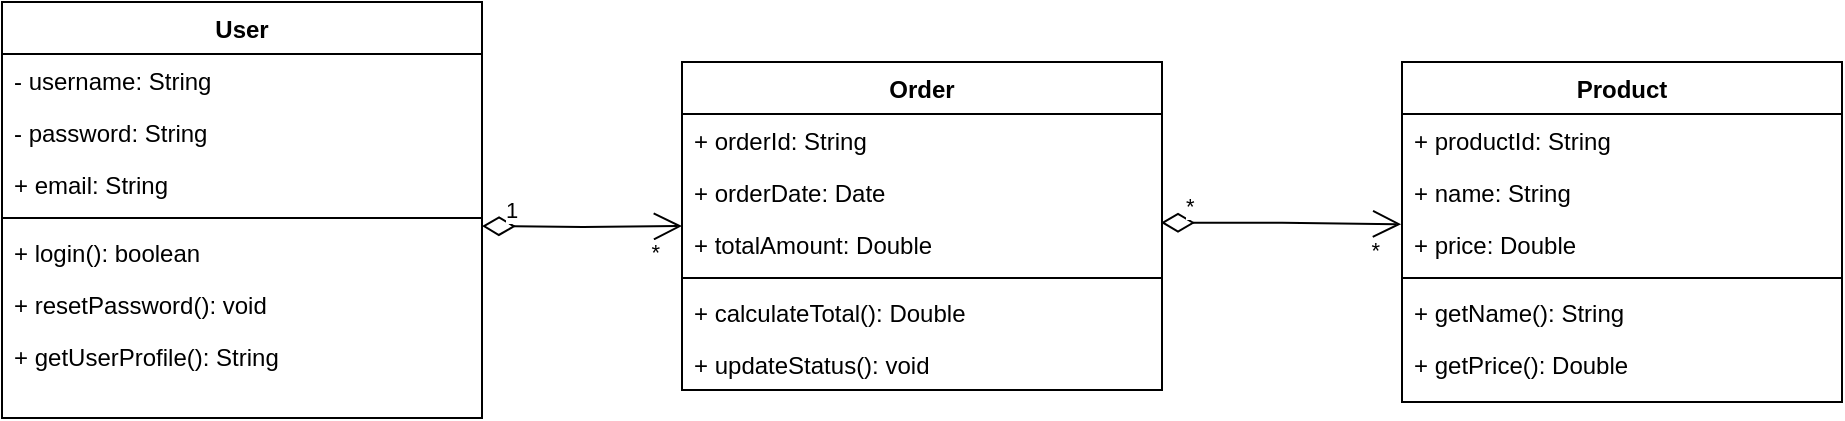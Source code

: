 <mxfile version="28.2.8">
  <diagram id="bai9" name="Bai9_Fixed">
    <mxGraphModel dx="1281" dy="561" grid="1" gridSize="10" guides="1" tooltips="1" connect="1" arrows="1" fold="1" page="1" pageScale="1" pageWidth="1169" pageHeight="827" math="0" shadow="0">
      <root>
        <mxCell id="0" />
        <mxCell id="1" parent="0" />
        <mxCell id="user" value="User" style="swimlane;fontStyle=1;align=center;verticalAlign=top;childLayout=stackLayout;horizontal=1;startSize=26;horizontalStack=0;resizeParent=1;resizeParentMax=0;resizeLast=0;collapsible=1;marginBottom=0;whiteSpace=wrap;html=1;" parent="1" vertex="1">
          <mxGeometry x="80" y="220" width="240" height="208" as="geometry" />
        </mxCell>
        <mxCell id="user_username" value="- username: String" style="text;strokeColor=none;fillColor=none;align=left;verticalAlign=top;spacingLeft=4;spacingRight=4;overflow=hidden;rotatable=0;points=[[0,0.5],[1,0.5]];portConstraint=eastwest;whiteSpace=wrap;html=1;" parent="user" vertex="1">
          <mxGeometry y="26" width="240" height="26" as="geometry" />
        </mxCell>
        <mxCell id="user_password" value="- password: String" style="text;strokeColor=none;fillColor=none;align=left;verticalAlign=top;spacingLeft=4;spacingRight=4;overflow=hidden;rotatable=0;points=[[0,0.5],[1,0.5]];portConstraint=eastwest;whiteSpace=wrap;html=1;" parent="user" vertex="1">
          <mxGeometry y="52" width="240" height="26" as="geometry" />
        </mxCell>
        <mxCell id="user_email" value="+ email: String" style="text;strokeColor=none;fillColor=none;align=left;verticalAlign=top;spacingLeft=4;spacingRight=4;overflow=hidden;rotatable=0;points=[[0,0.5],[1,0.5]];portConstraint=eastwest;whiteSpace=wrap;html=1;" parent="user" vertex="1">
          <mxGeometry y="78" width="240" height="26" as="geometry" />
        </mxCell>
        <mxCell id="user_line" value="" style="line;strokeWidth=1;fillColor=none;align=left;verticalAlign=middle;spacingTop=-1;spacingLeft=3;spacingRight=3;rotatable=0;labelPosition=right;points=[];portConstraint=eastwest;strokeColor=inherit;" parent="user" vertex="1">
          <mxGeometry y="104" width="240" height="8" as="geometry" />
        </mxCell>
        <mxCell id="user_login" value="+ login(): boolean" style="text;strokeColor=none;fillColor=none;align=left;verticalAlign=top;spacingLeft=4;spacingRight=4;overflow=hidden;rotatable=0;points=[[0,0.5],[1,0.5]];portConstraint=eastwest;whiteSpace=wrap;html=1;" parent="user" vertex="1">
          <mxGeometry y="112" width="240" height="26" as="geometry" />
        </mxCell>
        <mxCell id="user_reset" value="+ resetPassword(): void" style="text;strokeColor=none;fillColor=none;align=left;verticalAlign=top;spacingLeft=4;spacingRight=4;overflow=hidden;rotatable=0;points=[[0,0.5],[1,0.5]];portConstraint=eastwest;whiteSpace=wrap;html=1;" parent="user" vertex="1">
          <mxGeometry y="138" width="240" height="26" as="geometry" />
        </mxCell>
        <mxCell id="user_getprofile" value="+ getUserProfile(): String" style="text;strokeColor=none;fillColor=none;align=left;verticalAlign=top;spacingLeft=4;spacingRight=4;overflow=hidden;rotatable=0;points=[[0,0.5],[1,0.5]];portConstraint=eastwest;whiteSpace=wrap;html=1;" parent="user" vertex="1">
          <mxGeometry y="164" width="240" height="26" as="geometry" />
        </mxCell>
        <mxCell id="user_extra" value="" style="text;strokeColor=none;fillColor=none;align=left;verticalAlign=top;spacingLeft=4;spacingRight=4;overflow=hidden;rotatable=0;points=[[0,0.5],[1,0.5]];portConstraint=eastwest;whiteSpace=wrap;html=1;" parent="user" vertex="1">
          <mxGeometry y="190" width="240" height="18" as="geometry" />
        </mxCell>
        <mxCell id="order" value="Order" style="swimlane;fontStyle=1;align=center;verticalAlign=top;childLayout=stackLayout;horizontal=1;startSize=26;horizontalStack=0;resizeParent=1;resizeParentMax=0;resizeLast=0;collapsible=1;marginBottom=0;whiteSpace=wrap;html=1;" parent="1" vertex="1">
          <mxGeometry x="420" y="250" width="240" height="164" as="geometry" />
        </mxCell>
        <mxCell id="order_id" value="+ orderId: String" style="text;strokeColor=none;fillColor=none;align=left;verticalAlign=top;spacingLeft=4;spacingRight=4;overflow=hidden;rotatable=0;points=[[0,0.5],[1,0.5]];portConstraint=eastwest;whiteSpace=wrap;html=1;" parent="order" vertex="1">
          <mxGeometry y="26" width="240" height="26" as="geometry" />
        </mxCell>
        <mxCell id="order_date" value="+ orderDate: Date" style="text;strokeColor=none;fillColor=none;align=left;verticalAlign=top;spacingLeft=4;spacingRight=4;overflow=hidden;rotatable=0;points=[[0,0.5],[1,0.5]];portConstraint=eastwest;whiteSpace=wrap;html=1;" parent="order" vertex="1">
          <mxGeometry y="52" width="240" height="26" as="geometry" />
        </mxCell>
        <mxCell id="order_total" value="+ totalAmount: Double" style="text;strokeColor=none;fillColor=none;align=left;verticalAlign=top;spacingLeft=4;spacingRight=4;overflow=hidden;rotatable=0;points=[[0,0.5],[1,0.5]];portConstraint=eastwest;whiteSpace=wrap;html=1;" parent="order" vertex="1">
          <mxGeometry y="78" width="240" height="26" as="geometry" />
        </mxCell>
        <mxCell id="order_line" value="" style="line;strokeWidth=1;fillColor=none;align=left;verticalAlign=middle;spacingTop=-1;spacingLeft=3;spacingRight=3;rotatable=0;labelPosition=right;points=[];portConstraint=eastwest;strokeColor=inherit;" parent="order" vertex="1">
          <mxGeometry y="104" width="240" height="8" as="geometry" />
        </mxCell>
        <mxCell id="order_calculate" value="+ calculateTotal(): Double" style="text;strokeColor=none;fillColor=none;align=left;verticalAlign=top;spacingLeft=4;spacingRight=4;overflow=hidden;rotatable=0;points=[[0,0.5],[1,0.5]];portConstraint=eastwest;whiteSpace=wrap;html=1;" parent="order" vertex="1">
          <mxGeometry y="112" width="240" height="26" as="geometry" />
        </mxCell>
        <mxCell id="order_updatestatus" value="+ updateStatus(): void" style="text;strokeColor=none;fillColor=none;align=left;verticalAlign=top;spacingLeft=4;spacingRight=4;overflow=hidden;rotatable=0;points=[[0,0.5],[1,0.5]];portConstraint=eastwest;whiteSpace=wrap;html=1;" parent="order" vertex="1">
          <mxGeometry y="138" width="240" height="26" as="geometry" />
        </mxCell>
        <mxCell id="product" value="Product" style="swimlane;fontStyle=1;align=center;verticalAlign=top;childLayout=stackLayout;horizontal=1;startSize=26;horizontalStack=0;resizeParent=1;resizeParentMax=0;resizeLast=0;collapsible=1;marginBottom=0;whiteSpace=wrap;html=1;" parent="1" vertex="1">
          <mxGeometry x="780" y="250" width="220" height="170" as="geometry" />
        </mxCell>
        <mxCell id="product_id" value="+ productId: String" style="text;strokeColor=none;fillColor=none;align=left;verticalAlign=top;spacingLeft=4;spacingRight=4;overflow=hidden;rotatable=0;points=[[0,0.5],[1,0.5]];portConstraint=eastwest;whiteSpace=wrap;html=1;" parent="product" vertex="1">
          <mxGeometry y="26" width="220" height="26" as="geometry" />
        </mxCell>
        <mxCell id="product_name" value="+ name: String" style="text;strokeColor=none;fillColor=none;align=left;verticalAlign=top;spacingLeft=4;spacingRight=4;overflow=hidden;rotatable=0;points=[[0,0.5],[1,0.5]];portConstraint=eastwest;whiteSpace=wrap;html=1;" parent="product" vertex="1">
          <mxGeometry y="52" width="220" height="26" as="geometry" />
        </mxCell>
        <mxCell id="product_price" value="+ price: Double" style="text;strokeColor=none;fillColor=none;align=left;verticalAlign=top;spacingLeft=4;spacingRight=4;overflow=hidden;rotatable=0;points=[[0,0.5],[1,0.5]];portConstraint=eastwest;whiteSpace=wrap;html=1;" parent="product" vertex="1">
          <mxGeometry y="78" width="220" height="26" as="geometry" />
        </mxCell>
        <mxCell id="product_line" value="" style="line;strokeWidth=1;fillColor=none;align=left;verticalAlign=middle;spacingTop=-1;spacingLeft=3;spacingRight=3;rotatable=0;labelPosition=right;points=[];portConstraint=eastwest;strokeColor=inherit;" parent="product" vertex="1">
          <mxGeometry y="104" width="220" height="8" as="geometry" />
        </mxCell>
        <mxCell id="product_getname" value="+ getName(): String" style="text;strokeColor=none;fillColor=none;align=left;verticalAlign=top;spacingLeft=4;spacingRight=4;overflow=hidden;rotatable=0;points=[[0,0.5],[1,0.5]];portConstraint=eastwest;whiteSpace=wrap;html=1;" parent="product" vertex="1">
          <mxGeometry y="112" width="220" height="26" as="geometry" />
        </mxCell>
        <mxCell id="product_getprice" value="+ getPrice(): Double" style="text;strokeColor=none;fillColor=none;align=left;verticalAlign=top;spacingLeft=4;spacingRight=4;overflow=hidden;rotatable=0;points=[[0,0.5],[1,0.5]];portConstraint=eastwest;whiteSpace=wrap;html=1;" parent="product" vertex="1">
          <mxGeometry y="138" width="220" height="32" as="geometry" />
        </mxCell>
        <mxCell id="assoc_user_order" value="" style="endArrow=open;html=1;endSize=12;startArrow=diamondThin;startSize=14;startFill=0;edgeStyle=orthogonalEdgeStyle;rounded=0;" parent="1" target="order" edge="1">
          <mxGeometry relative="1" as="geometry">
            <mxPoint x="320" y="332" as="sourcePoint" />
            <mxPoint x="420" y="290" as="targetPoint" />
          </mxGeometry>
        </mxCell>
        <mxCell id="mult_user" value="1" style="edgeLabel;resizable=0;html=1;align=left;verticalAlign=bottom;" parent="assoc_user_order" connectable="0" vertex="1">
          <mxGeometry x="-1" relative="1" as="geometry">
            <mxPoint x="310" y="300" as="sourcePoint" />
            <mxPoint x="10" as="offset" />
          </mxGeometry>
        </mxCell>
        <mxCell id="mult_order" value="*" style="edgeLabel;resizable=0;html=1;align=right;verticalAlign=top;" parent="assoc_user_order" connectable="0" vertex="1">
          <mxGeometry x="1" relative="1" as="geometry">
            <mxPoint x="650" y="300" as="sourcePoint" />
            <mxPoint x="-10" as="offset" />
          </mxGeometry>
        </mxCell>
        <mxCell id="assoc_order_product" value="" style="endArrow=open;html=1;endSize=12;startArrow=diamondThin;startSize=14;startFill=0;edgeStyle=orthogonalEdgeStyle;rounded=0;exitX=0.998;exitY=0.091;exitDx=0;exitDy=0;exitPerimeter=0;entryX=-0.002;entryY=0.119;entryDx=0;entryDy=0;entryPerimeter=0;" parent="1" source="order_total" target="product_price" edge="1">
          <mxGeometry relative="1" as="geometry">
            <mxPoint x="660" y="290" as="sourcePoint" />
            <mxPoint x="780" y="290" as="targetPoint" />
          </mxGeometry>
        </mxCell>
        <mxCell id="mult_order_prod" value="*" style="edgeLabel;resizable=0;html=1;align=left;verticalAlign=bottom;" parent="assoc_order_product" connectable="0" vertex="1">
          <mxGeometry x="-1" relative="1" as="geometry">
            <mxPoint x="650.48" y="300" as="sourcePoint" />
            <mxPoint x="10" as="offset" />
          </mxGeometry>
        </mxCell>
        <mxCell id="mult_product" value="*" style="edgeLabel;resizable=0;html=1;align=right;verticalAlign=top;" parent="assoc_order_product" connectable="0" vertex="1">
          <mxGeometry x="1" relative="1" as="geometry">
            <mxPoint x="990.4" y="300" as="sourcePoint" />
            <mxPoint x="-10" as="offset" />
          </mxGeometry>
        </mxCell>
      </root>
    </mxGraphModel>
  </diagram>
</mxfile>
